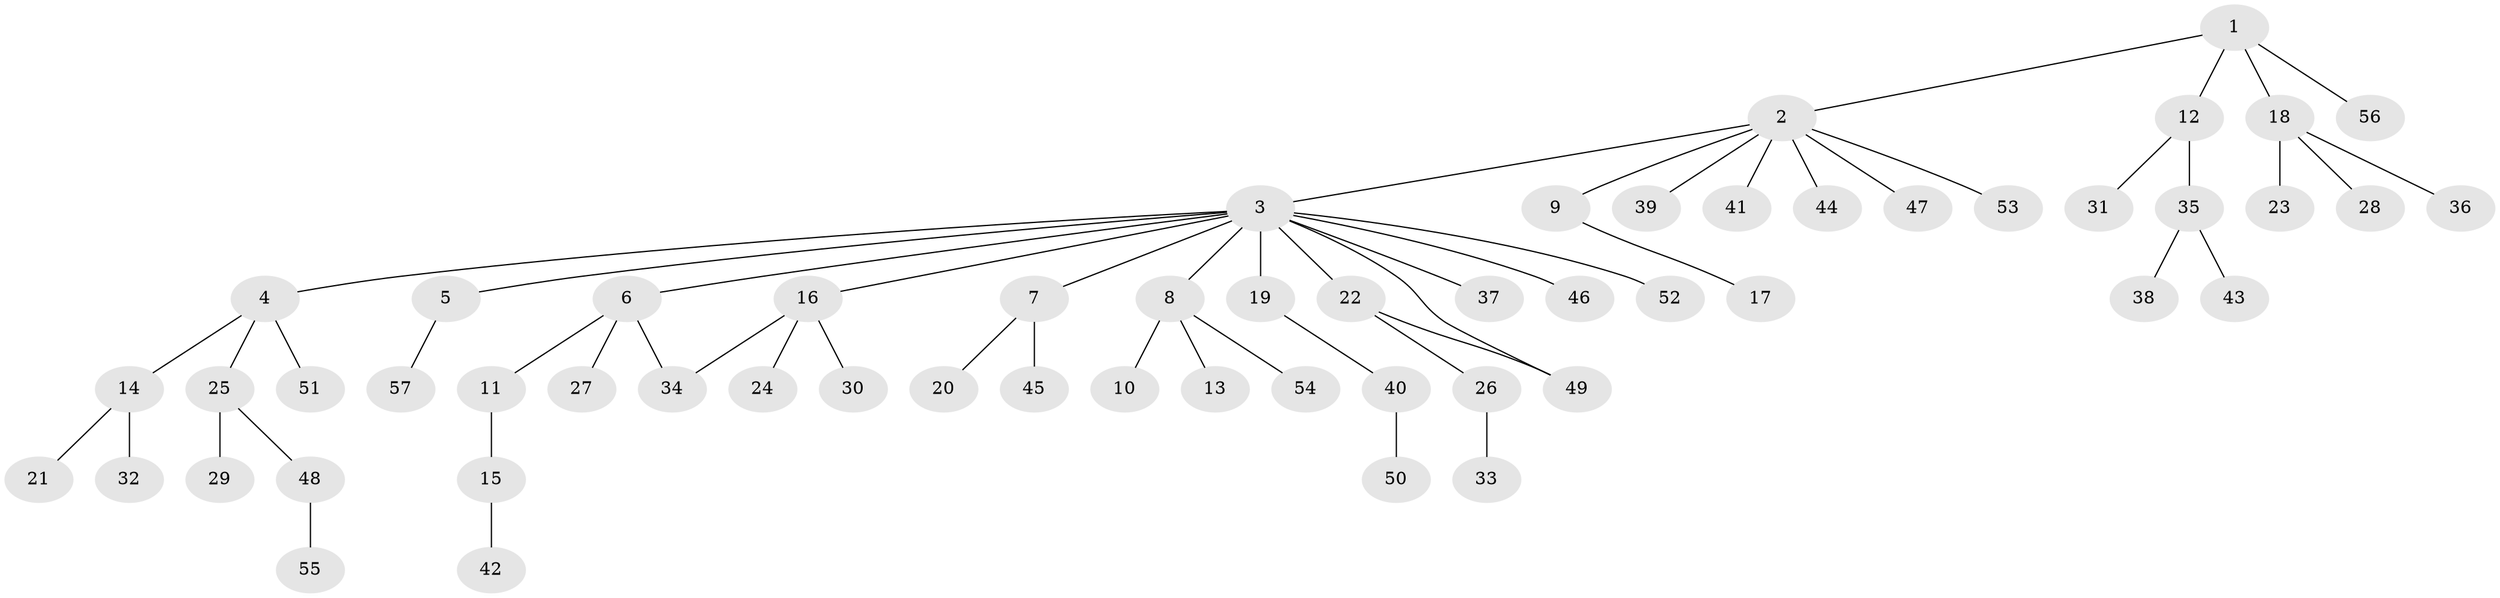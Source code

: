 // coarse degree distribution, {3: 0.125, 2: 0.16666666666666666, 1: 0.625, 6: 0.041666666666666664, 10: 0.041666666666666664}
// Generated by graph-tools (version 1.1) at 2025/36/03/04/25 23:36:38]
// undirected, 57 vertices, 58 edges
graph export_dot {
  node [color=gray90,style=filled];
  1;
  2;
  3;
  4;
  5;
  6;
  7;
  8;
  9;
  10;
  11;
  12;
  13;
  14;
  15;
  16;
  17;
  18;
  19;
  20;
  21;
  22;
  23;
  24;
  25;
  26;
  27;
  28;
  29;
  30;
  31;
  32;
  33;
  34;
  35;
  36;
  37;
  38;
  39;
  40;
  41;
  42;
  43;
  44;
  45;
  46;
  47;
  48;
  49;
  50;
  51;
  52;
  53;
  54;
  55;
  56;
  57;
  1 -- 2;
  1 -- 12;
  1 -- 18;
  1 -- 56;
  2 -- 3;
  2 -- 9;
  2 -- 39;
  2 -- 41;
  2 -- 44;
  2 -- 47;
  2 -- 53;
  3 -- 4;
  3 -- 5;
  3 -- 6;
  3 -- 7;
  3 -- 8;
  3 -- 16;
  3 -- 19;
  3 -- 22;
  3 -- 37;
  3 -- 46;
  3 -- 49;
  3 -- 52;
  4 -- 14;
  4 -- 25;
  4 -- 51;
  5 -- 57;
  6 -- 11;
  6 -- 27;
  6 -- 34;
  7 -- 20;
  7 -- 45;
  8 -- 10;
  8 -- 13;
  8 -- 54;
  9 -- 17;
  11 -- 15;
  12 -- 31;
  12 -- 35;
  14 -- 21;
  14 -- 32;
  15 -- 42;
  16 -- 24;
  16 -- 30;
  16 -- 34;
  18 -- 23;
  18 -- 28;
  18 -- 36;
  19 -- 40;
  22 -- 26;
  22 -- 49;
  25 -- 29;
  25 -- 48;
  26 -- 33;
  35 -- 38;
  35 -- 43;
  40 -- 50;
  48 -- 55;
}
